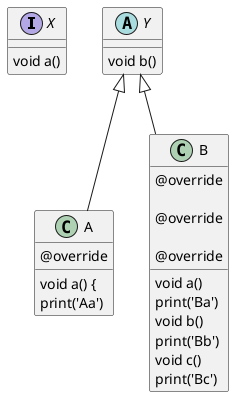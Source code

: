 @startuml
interface X {
  void a()
}

abstract class Y {
  void b()
}

class A extends Y {
  @override
  void a() {
    print('Aa')
  }



class B extends Y {
   @override
   void a()
   print('Ba')

   @override
   void b()
   print('Bb')

   @override
   void c()
   print('Bc')


}
@enduml